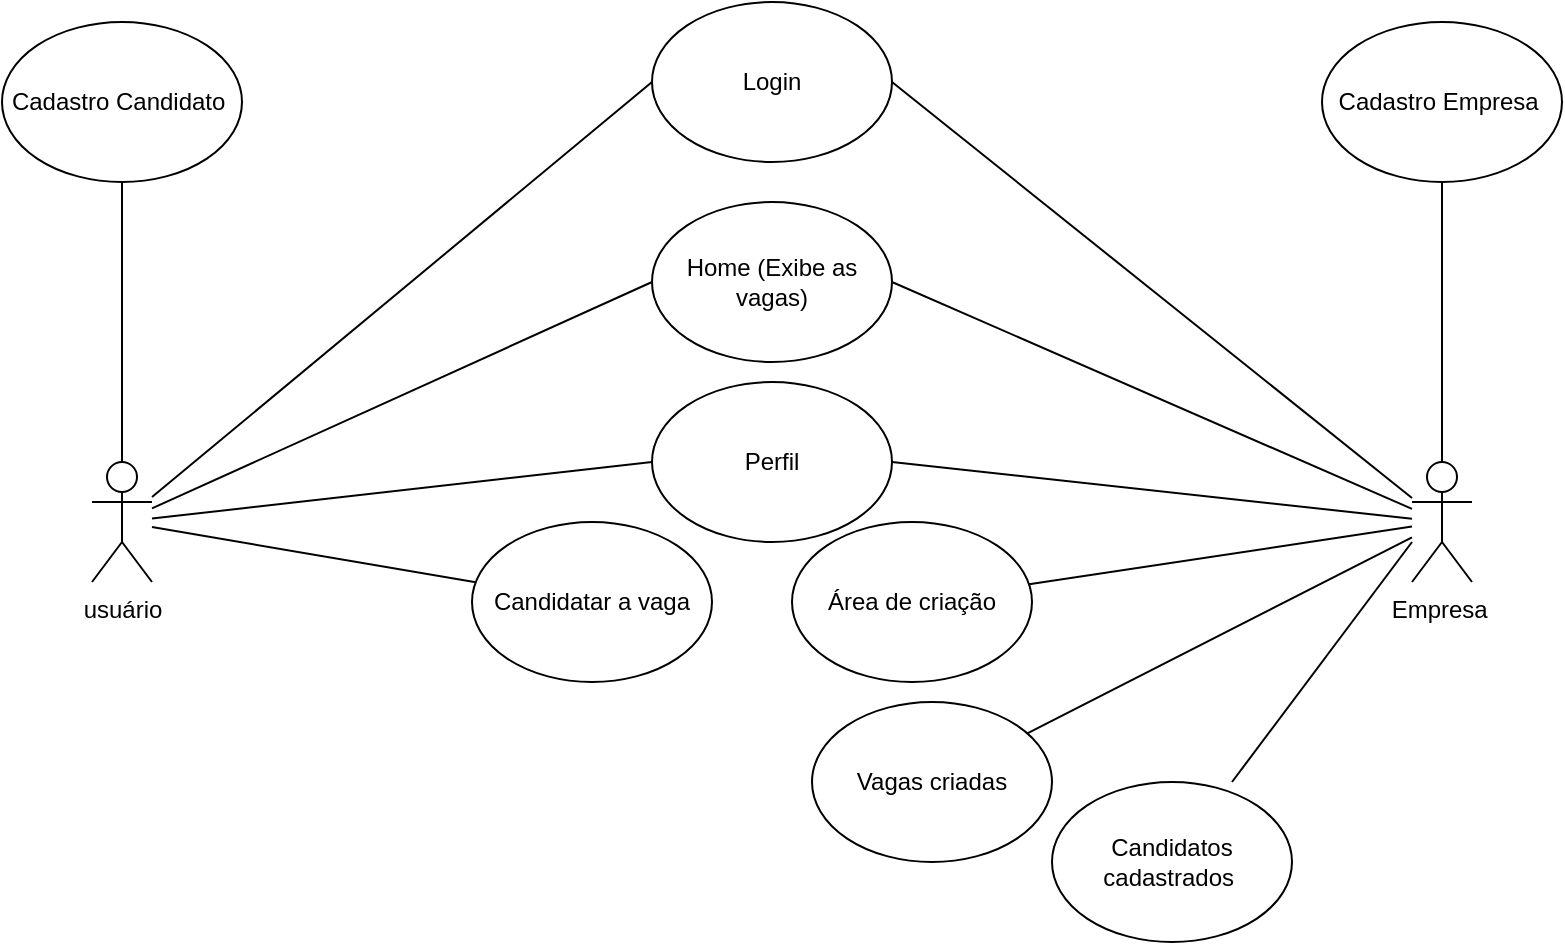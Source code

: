 <mxfile version="21.6.8" type="device">
  <diagram name="Página-1" id="viJ4oMN6f-jxp9GmLiId">
    <mxGraphModel dx="1154" dy="545" grid="1" gridSize="10" guides="1" tooltips="1" connect="1" arrows="1" fold="1" page="1" pageScale="1" pageWidth="827" pageHeight="1169" math="0" shadow="0">
      <root>
        <mxCell id="0" />
        <mxCell id="1" parent="0" />
        <mxCell id="BdScing0qQMbaWJBGeAm-1" value="&lt;font style=&quot;vertical-align: inherit;&quot;&gt;&lt;font style=&quot;vertical-align: inherit;&quot;&gt;usuário&lt;/font&gt;&lt;/font&gt;" style="shape=umlActor;verticalLabelPosition=bottom;verticalAlign=top;html=1;outlineConnect=0;" vertex="1" parent="1">
          <mxGeometry x="120" y="230" width="30" height="60" as="geometry" />
        </mxCell>
        <mxCell id="BdScing0qQMbaWJBGeAm-2" value="Empresa&amp;nbsp;" style="shape=umlActor;verticalLabelPosition=bottom;verticalAlign=top;html=1;outlineConnect=0;" vertex="1" parent="1">
          <mxGeometry x="780" y="230" width="30" height="60" as="geometry" />
        </mxCell>
        <mxCell id="BdScing0qQMbaWJBGeAm-5" value="Login" style="ellipse;whiteSpace=wrap;html=1;" vertex="1" parent="1">
          <mxGeometry x="400" width="120" height="80" as="geometry" />
        </mxCell>
        <mxCell id="BdScing0qQMbaWJBGeAm-6" value="Cadastro Candidato&amp;nbsp;" style="ellipse;whiteSpace=wrap;html=1;" vertex="1" parent="1">
          <mxGeometry x="75" y="10" width="120" height="80" as="geometry" />
        </mxCell>
        <mxCell id="BdScing0qQMbaWJBGeAm-7" value="Cadastro Empresa&amp;nbsp;" style="ellipse;whiteSpace=wrap;html=1;" vertex="1" parent="1">
          <mxGeometry x="735" y="10" width="120" height="80" as="geometry" />
        </mxCell>
        <mxCell id="BdScing0qQMbaWJBGeAm-9" value="" style="endArrow=none;html=1;rounded=0;entryX=0.5;entryY=1;entryDx=0;entryDy=0;" edge="1" parent="1" source="BdScing0qQMbaWJBGeAm-1" target="BdScing0qQMbaWJBGeAm-6">
          <mxGeometry width="50" height="50" relative="1" as="geometry">
            <mxPoint x="170" y="130" as="sourcePoint" />
            <mxPoint x="260" y="110" as="targetPoint" />
          </mxGeometry>
        </mxCell>
        <mxCell id="BdScing0qQMbaWJBGeAm-10" value="" style="endArrow=none;html=1;rounded=0;entryX=0;entryY=0.5;entryDx=0;entryDy=0;" edge="1" parent="1" source="BdScing0qQMbaWJBGeAm-1" target="BdScing0qQMbaWJBGeAm-5">
          <mxGeometry width="50" height="50" relative="1" as="geometry">
            <mxPoint x="180" y="140" as="sourcePoint" />
            <mxPoint x="270" y="190" as="targetPoint" />
          </mxGeometry>
        </mxCell>
        <mxCell id="BdScing0qQMbaWJBGeAm-11" value="" style="endArrow=none;html=1;rounded=0;entryX=0.5;entryY=1;entryDx=0;entryDy=0;" edge="1" parent="1" source="BdScing0qQMbaWJBGeAm-2" target="BdScing0qQMbaWJBGeAm-7">
          <mxGeometry width="50" height="50" relative="1" as="geometry">
            <mxPoint x="790" y="220" as="sourcePoint" />
            <mxPoint x="640" y="100" as="targetPoint" />
          </mxGeometry>
        </mxCell>
        <mxCell id="BdScing0qQMbaWJBGeAm-15" value="Home (Exibe as vagas)" style="ellipse;whiteSpace=wrap;html=1;" vertex="1" parent="1">
          <mxGeometry x="400" y="100" width="120" height="80" as="geometry" />
        </mxCell>
        <mxCell id="BdScing0qQMbaWJBGeAm-18" value="Área de criação" style="ellipse;whiteSpace=wrap;html=1;" vertex="1" parent="1">
          <mxGeometry x="470" y="260" width="120" height="80" as="geometry" />
        </mxCell>
        <mxCell id="BdScing0qQMbaWJBGeAm-19" value="" style="endArrow=none;html=1;rounded=0;entryX=1;entryY=0.5;entryDx=0;entryDy=0;" edge="1" parent="1" source="BdScing0qQMbaWJBGeAm-2" target="BdScing0qQMbaWJBGeAm-5">
          <mxGeometry width="50" height="50" relative="1" as="geometry">
            <mxPoint x="740" y="255" as="sourcePoint" />
            <mxPoint x="520" y="30" as="targetPoint" />
          </mxGeometry>
        </mxCell>
        <mxCell id="BdScing0qQMbaWJBGeAm-20" value="" style="endArrow=none;html=1;rounded=0;" edge="1" parent="1" source="BdScing0qQMbaWJBGeAm-2" target="BdScing0qQMbaWJBGeAm-18">
          <mxGeometry width="50" height="50" relative="1" as="geometry">
            <mxPoint x="750" y="265" as="sourcePoint" />
            <mxPoint x="519" y="182" as="targetPoint" />
          </mxGeometry>
        </mxCell>
        <mxCell id="BdScing0qQMbaWJBGeAm-21" value="Candidatar a vaga" style="ellipse;whiteSpace=wrap;html=1;" vertex="1" parent="1">
          <mxGeometry x="310" y="260" width="120" height="80" as="geometry" />
        </mxCell>
        <mxCell id="BdScing0qQMbaWJBGeAm-22" value="" style="endArrow=none;html=1;rounded=0;" edge="1" parent="1" source="BdScing0qQMbaWJBGeAm-1" target="BdScing0qQMbaWJBGeAm-21">
          <mxGeometry width="50" height="50" relative="1" as="geometry">
            <mxPoint x="160" y="265" as="sourcePoint" />
            <mxPoint x="397" y="189" as="targetPoint" />
          </mxGeometry>
        </mxCell>
        <mxCell id="BdScing0qQMbaWJBGeAm-23" value="Vagas criadas" style="ellipse;whiteSpace=wrap;html=1;" vertex="1" parent="1">
          <mxGeometry x="480" y="350" width="120" height="80" as="geometry" />
        </mxCell>
        <mxCell id="BdScing0qQMbaWJBGeAm-24" value="" style="endArrow=none;html=1;rounded=0;" edge="1" parent="1" source="BdScing0qQMbaWJBGeAm-2" target="BdScing0qQMbaWJBGeAm-23">
          <mxGeometry width="50" height="50" relative="1" as="geometry">
            <mxPoint x="740" y="270" as="sourcePoint" />
            <mxPoint x="609" y="390" as="targetPoint" />
          </mxGeometry>
        </mxCell>
        <mxCell id="BdScing0qQMbaWJBGeAm-26" value="Candidatos cadastrados&amp;nbsp;" style="ellipse;whiteSpace=wrap;html=1;" vertex="1" parent="1">
          <mxGeometry x="600" y="390" width="120" height="80" as="geometry" />
        </mxCell>
        <mxCell id="BdScing0qQMbaWJBGeAm-27" value="" style="endArrow=none;html=1;rounded=0;entryX=0.75;entryY=0;entryDx=0;entryDy=0;entryPerimeter=0;" edge="1" parent="1" target="BdScing0qQMbaWJBGeAm-26">
          <mxGeometry width="50" height="50" relative="1" as="geometry">
            <mxPoint x="780" y="270" as="sourcePoint" />
            <mxPoint x="677" y="460" as="targetPoint" />
          </mxGeometry>
        </mxCell>
        <mxCell id="BdScing0qQMbaWJBGeAm-28" value="" style="endArrow=none;html=1;rounded=0;entryX=1;entryY=0.5;entryDx=0;entryDy=0;" edge="1" parent="1" source="BdScing0qQMbaWJBGeAm-2" target="BdScing0qQMbaWJBGeAm-15">
          <mxGeometry width="50" height="50" relative="1" as="geometry">
            <mxPoint x="790" y="263" as="sourcePoint" />
            <mxPoint x="515" y="136" as="targetPoint" />
          </mxGeometry>
        </mxCell>
        <mxCell id="BdScing0qQMbaWJBGeAm-29" value="" style="endArrow=none;html=1;rounded=0;entryX=0;entryY=0.5;entryDx=0;entryDy=0;entryPerimeter=0;" edge="1" parent="1" source="BdScing0qQMbaWJBGeAm-1" target="BdScing0qQMbaWJBGeAm-15">
          <mxGeometry width="50" height="50" relative="1" as="geometry">
            <mxPoint x="160" y="261" as="sourcePoint" />
            <mxPoint x="387" y="129" as="targetPoint" />
          </mxGeometry>
        </mxCell>
        <mxCell id="BdScing0qQMbaWJBGeAm-31" value="Perfil" style="ellipse;whiteSpace=wrap;html=1;" vertex="1" parent="1">
          <mxGeometry x="400" y="190" width="120" height="80" as="geometry" />
        </mxCell>
        <mxCell id="BdScing0qQMbaWJBGeAm-32" value="" style="endArrow=none;html=1;rounded=0;entryX=1;entryY=0.5;entryDx=0;entryDy=0;" edge="1" parent="1" source="BdScing0qQMbaWJBGeAm-2" target="BdScing0qQMbaWJBGeAm-31">
          <mxGeometry width="50" height="50" relative="1" as="geometry">
            <mxPoint x="790" y="263" as="sourcePoint" />
            <mxPoint x="530" y="150" as="targetPoint" />
          </mxGeometry>
        </mxCell>
        <mxCell id="BdScing0qQMbaWJBGeAm-33" value="" style="endArrow=none;html=1;rounded=0;entryX=0;entryY=0.5;entryDx=0;entryDy=0;" edge="1" parent="1" source="BdScing0qQMbaWJBGeAm-1" target="BdScing0qQMbaWJBGeAm-31">
          <mxGeometry width="50" height="50" relative="1" as="geometry">
            <mxPoint x="160" y="274" as="sourcePoint" />
            <mxPoint x="309" y="315" as="targetPoint" />
          </mxGeometry>
        </mxCell>
      </root>
    </mxGraphModel>
  </diagram>
</mxfile>

